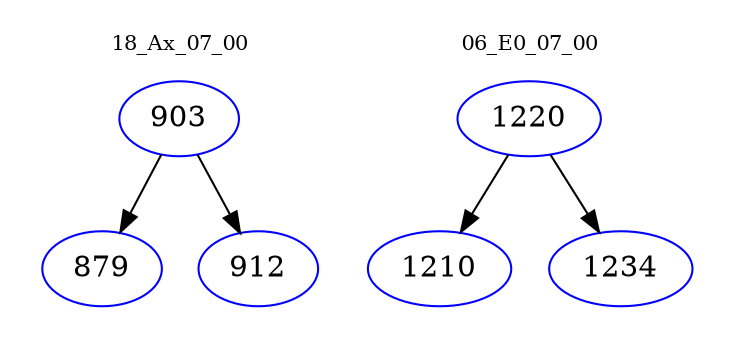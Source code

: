 digraph{
subgraph cluster_0 {
color = white
label = "18_Ax_07_00";
fontsize=10;
T0_903 [label="903", color="blue"]
T0_903 -> T0_879 [color="black"]
T0_879 [label="879", color="blue"]
T0_903 -> T0_912 [color="black"]
T0_912 [label="912", color="blue"]
}
subgraph cluster_1 {
color = white
label = "06_E0_07_00";
fontsize=10;
T1_1220 [label="1220", color="blue"]
T1_1220 -> T1_1210 [color="black"]
T1_1210 [label="1210", color="blue"]
T1_1220 -> T1_1234 [color="black"]
T1_1234 [label="1234", color="blue"]
}
}
